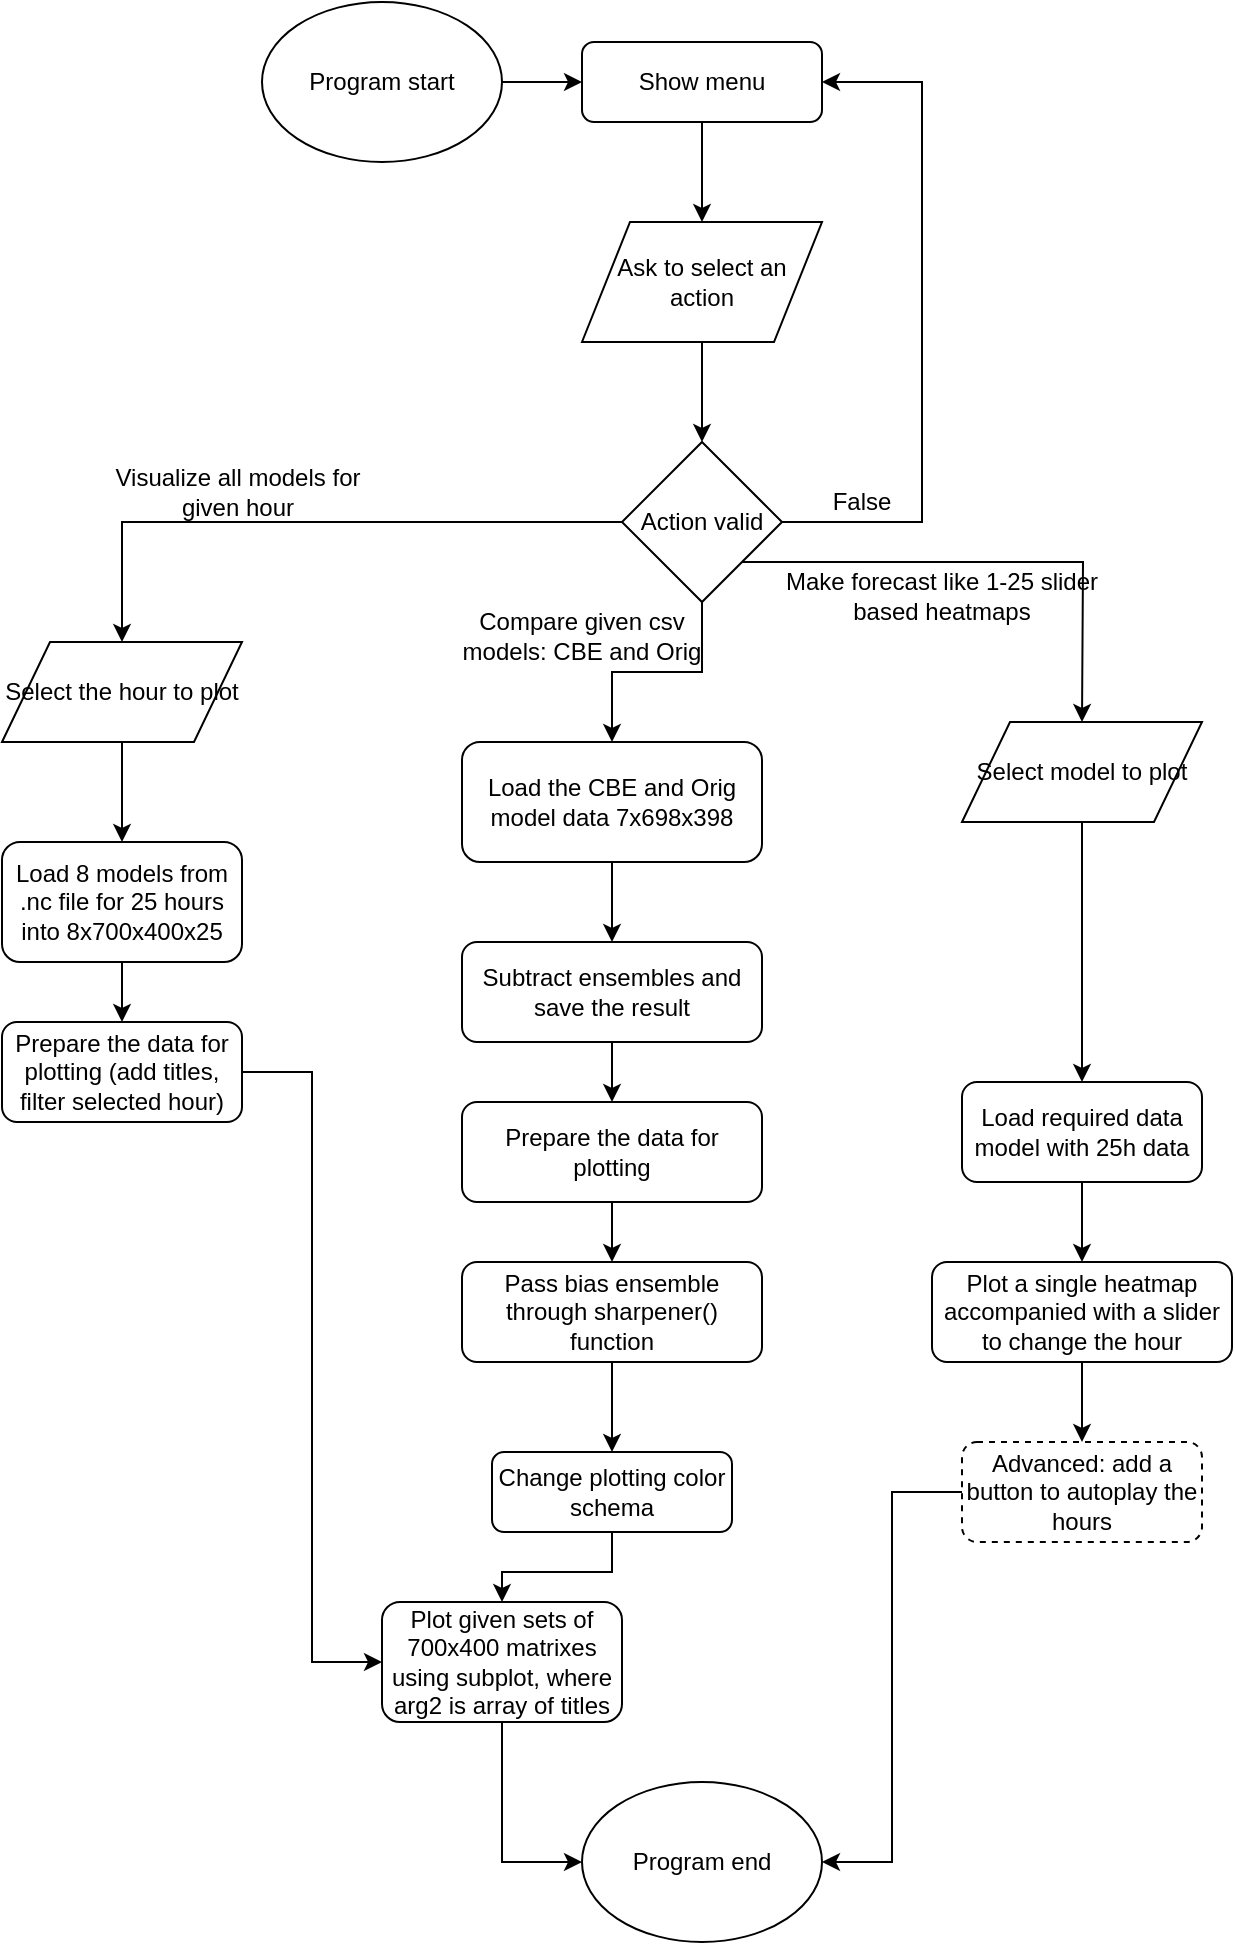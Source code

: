 <mxfile version="12.6.5" type="device"><diagram id="C5RBs43oDa-KdzZeNtuy" name="Page-1"><mxGraphModel dx="1024" dy="601" grid="1" gridSize="10" guides="1" tooltips="1" connect="1" arrows="1" fold="1" page="1" pageScale="1" pageWidth="827" pageHeight="1169" math="0" shadow="0"><root><mxCell id="WIyWlLk6GJQsqaUBKTNV-0"/><mxCell id="WIyWlLk6GJQsqaUBKTNV-1" parent="WIyWlLk6GJQsqaUBKTNV-0"/><mxCell id="qmpCMSdaC15GyVTZLOmy-4" style="edgeStyle=orthogonalEdgeStyle;rounded=0;orthogonalLoop=1;jettySize=auto;html=1;" parent="WIyWlLk6GJQsqaUBKTNV-1" source="qmpCMSdaC15GyVTZLOmy-0" target="qmpCMSdaC15GyVTZLOmy-3" edge="1"><mxGeometry relative="1" as="geometry"/></mxCell><mxCell id="qmpCMSdaC15GyVTZLOmy-0" value="Show menu" style="rounded=1;whiteSpace=wrap;html=1;" parent="WIyWlLk6GJQsqaUBKTNV-1" vertex="1"><mxGeometry x="340" y="180" width="120" height="40" as="geometry"/></mxCell><mxCell id="qmpCMSdaC15GyVTZLOmy-2" style="edgeStyle=orthogonalEdgeStyle;rounded=0;orthogonalLoop=1;jettySize=auto;html=1;" parent="WIyWlLk6GJQsqaUBKTNV-1" source="qmpCMSdaC15GyVTZLOmy-1" target="qmpCMSdaC15GyVTZLOmy-0" edge="1"><mxGeometry relative="1" as="geometry"/></mxCell><mxCell id="qmpCMSdaC15GyVTZLOmy-1" value="Program start" style="ellipse;whiteSpace=wrap;html=1;" parent="WIyWlLk6GJQsqaUBKTNV-1" vertex="1"><mxGeometry x="180" y="160" width="120" height="80" as="geometry"/></mxCell><mxCell id="qmpCMSdaC15GyVTZLOmy-8" style="edgeStyle=orthogonalEdgeStyle;rounded=0;orthogonalLoop=1;jettySize=auto;html=1;" parent="WIyWlLk6GJQsqaUBKTNV-1" source="qmpCMSdaC15GyVTZLOmy-3" target="qmpCMSdaC15GyVTZLOmy-5" edge="1"><mxGeometry relative="1" as="geometry"/></mxCell><mxCell id="qmpCMSdaC15GyVTZLOmy-3" value="Ask to select an action" style="shape=parallelogram;perimeter=parallelogramPerimeter;whiteSpace=wrap;html=1;" parent="WIyWlLk6GJQsqaUBKTNV-1" vertex="1"><mxGeometry x="340" y="270" width="120" height="60" as="geometry"/></mxCell><mxCell id="qmpCMSdaC15GyVTZLOmy-6" style="edgeStyle=orthogonalEdgeStyle;rounded=0;orthogonalLoop=1;jettySize=auto;html=1;entryX=1;entryY=0.5;entryDx=0;entryDy=0;" parent="WIyWlLk6GJQsqaUBKTNV-1" source="qmpCMSdaC15GyVTZLOmy-5" target="qmpCMSdaC15GyVTZLOmy-0" edge="1"><mxGeometry relative="1" as="geometry"><Array as="points"><mxPoint x="510" y="420"/><mxPoint x="510" y="200"/></Array></mxGeometry></mxCell><mxCell id="qmpCMSdaC15GyVTZLOmy-27" style="edgeStyle=orthogonalEdgeStyle;rounded=0;orthogonalLoop=1;jettySize=auto;html=1;entryX=0.5;entryY=0;entryDx=0;entryDy=0;" parent="WIyWlLk6GJQsqaUBKTNV-1" source="qmpCMSdaC15GyVTZLOmy-5" target="qmpCMSdaC15GyVTZLOmy-26" edge="1"><mxGeometry relative="1" as="geometry"/></mxCell><mxCell id="qmpCMSdaC15GyVTZLOmy-31" style="edgeStyle=orthogonalEdgeStyle;rounded=0;orthogonalLoop=1;jettySize=auto;html=1;" parent="WIyWlLk6GJQsqaUBKTNV-1" source="qmpCMSdaC15GyVTZLOmy-5" target="qmpCMSdaC15GyVTZLOmy-30" edge="1"><mxGeometry relative="1" as="geometry"/></mxCell><mxCell id="qmpCMSdaC15GyVTZLOmy-46" style="edgeStyle=orthogonalEdgeStyle;rounded=0;orthogonalLoop=1;jettySize=auto;html=1;exitX=1;exitY=1;exitDx=0;exitDy=0;" parent="WIyWlLk6GJQsqaUBKTNV-1" source="qmpCMSdaC15GyVTZLOmy-5" edge="1"><mxGeometry relative="1" as="geometry"><mxPoint x="590" y="520" as="targetPoint"/></mxGeometry></mxCell><mxCell id="qmpCMSdaC15GyVTZLOmy-5" value="Action valid" style="rhombus;whiteSpace=wrap;html=1;" parent="WIyWlLk6GJQsqaUBKTNV-1" vertex="1"><mxGeometry x="360" y="380" width="80" height="80" as="geometry"/></mxCell><mxCell id="qmpCMSdaC15GyVTZLOmy-7" value="False" style="text;html=1;strokeColor=none;fillColor=none;align=center;verticalAlign=middle;whiteSpace=wrap;rounded=0;" parent="WIyWlLk6GJQsqaUBKTNV-1" vertex="1"><mxGeometry x="460" y="400" width="40" height="20" as="geometry"/></mxCell><mxCell id="qmpCMSdaC15GyVTZLOmy-17" style="edgeStyle=orthogonalEdgeStyle;rounded=0;orthogonalLoop=1;jettySize=auto;html=1;" parent="WIyWlLk6GJQsqaUBKTNV-1" source="qmpCMSdaC15GyVTZLOmy-14" target="qmpCMSdaC15GyVTZLOmy-15" edge="1"><mxGeometry relative="1" as="geometry"/></mxCell><mxCell id="qmpCMSdaC15GyVTZLOmy-14" value="Load 8 models from .nc file for 25 hours into 8x700x400x25" style="rounded=1;whiteSpace=wrap;html=1;" parent="WIyWlLk6GJQsqaUBKTNV-1" vertex="1"><mxGeometry x="50" y="580" width="120" height="60" as="geometry"/></mxCell><mxCell id="qmpCMSdaC15GyVTZLOmy-43" style="edgeStyle=orthogonalEdgeStyle;rounded=0;orthogonalLoop=1;jettySize=auto;html=1;entryX=0;entryY=0.5;entryDx=0;entryDy=0;" parent="WIyWlLk6GJQsqaUBKTNV-1" source="qmpCMSdaC15GyVTZLOmy-15" target="qmpCMSdaC15GyVTZLOmy-16" edge="1"><mxGeometry relative="1" as="geometry"/></mxCell><mxCell id="qmpCMSdaC15GyVTZLOmy-15" value="Prepare the data for plotting (add titles, filter selected hour)" style="rounded=1;whiteSpace=wrap;html=1;" parent="WIyWlLk6GJQsqaUBKTNV-1" vertex="1"><mxGeometry x="50" y="670" width="120" height="50" as="geometry"/></mxCell><mxCell id="qmpCMSdaC15GyVTZLOmy-59" style="edgeStyle=orthogonalEdgeStyle;rounded=0;orthogonalLoop=1;jettySize=auto;html=1;entryX=0;entryY=0.5;entryDx=0;entryDy=0;" parent="WIyWlLk6GJQsqaUBKTNV-1" source="qmpCMSdaC15GyVTZLOmy-16" target="qmpCMSdaC15GyVTZLOmy-58" edge="1"><mxGeometry relative="1" as="geometry"/></mxCell><mxCell id="qmpCMSdaC15GyVTZLOmy-16" value="Plot given sets of 700x400 matrixes using subplot, where arg2 is array of titles" style="rounded=1;whiteSpace=wrap;html=1;" parent="WIyWlLk6GJQsqaUBKTNV-1" vertex="1"><mxGeometry x="240" y="960" width="120" height="60" as="geometry"/></mxCell><mxCell id="qmpCMSdaC15GyVTZLOmy-24" value="Visualize all models for given hour" style="text;html=1;strokeColor=none;fillColor=none;align=center;verticalAlign=middle;whiteSpace=wrap;rounded=0;" parent="WIyWlLk6GJQsqaUBKTNV-1" vertex="1"><mxGeometry x="103" y="395" width="130" height="20" as="geometry"/></mxCell><mxCell id="qmpCMSdaC15GyVTZLOmy-29" style="edgeStyle=orthogonalEdgeStyle;rounded=0;orthogonalLoop=1;jettySize=auto;html=1;" parent="WIyWlLk6GJQsqaUBKTNV-1" source="qmpCMSdaC15GyVTZLOmy-26" target="qmpCMSdaC15GyVTZLOmy-14" edge="1"><mxGeometry relative="1" as="geometry"/></mxCell><mxCell id="qmpCMSdaC15GyVTZLOmy-26" value="Select the hour to plot" style="shape=parallelogram;perimeter=parallelogramPerimeter;whiteSpace=wrap;html=1;" parent="WIyWlLk6GJQsqaUBKTNV-1" vertex="1"><mxGeometry x="50" y="480" width="120" height="50" as="geometry"/></mxCell><mxCell id="qmpCMSdaC15GyVTZLOmy-35" style="edgeStyle=orthogonalEdgeStyle;rounded=0;orthogonalLoop=1;jettySize=auto;html=1;entryX=0.5;entryY=0;entryDx=0;entryDy=0;" parent="WIyWlLk6GJQsqaUBKTNV-1" source="qmpCMSdaC15GyVTZLOmy-30" target="qmpCMSdaC15GyVTZLOmy-34" edge="1"><mxGeometry relative="1" as="geometry"/></mxCell><mxCell id="qmpCMSdaC15GyVTZLOmy-30" value="Load the CBE and Orig model data 7x698x398" style="rounded=1;whiteSpace=wrap;html=1;" parent="WIyWlLk6GJQsqaUBKTNV-1" vertex="1"><mxGeometry x="280" y="530" width="150" height="60" as="geometry"/></mxCell><mxCell id="qmpCMSdaC15GyVTZLOmy-33" value="Compare given csv models: CBE and Orig" style="text;html=1;strokeColor=none;fillColor=none;align=center;verticalAlign=middle;whiteSpace=wrap;rounded=0;" parent="WIyWlLk6GJQsqaUBKTNV-1" vertex="1"><mxGeometry x="270" y="467" width="140" height="20" as="geometry"/></mxCell><mxCell id="qmpCMSdaC15GyVTZLOmy-38" style="edgeStyle=orthogonalEdgeStyle;rounded=0;orthogonalLoop=1;jettySize=auto;html=1;entryX=0.5;entryY=0;entryDx=0;entryDy=0;" parent="WIyWlLk6GJQsqaUBKTNV-1" source="qmpCMSdaC15GyVTZLOmy-34" target="qmpCMSdaC15GyVTZLOmy-36" edge="1"><mxGeometry relative="1" as="geometry"/></mxCell><mxCell id="qmpCMSdaC15GyVTZLOmy-34" value="Subtract ensembles and save the result" style="rounded=1;whiteSpace=wrap;html=1;" parent="WIyWlLk6GJQsqaUBKTNV-1" vertex="1"><mxGeometry x="280" y="630" width="150" height="50" as="geometry"/></mxCell><mxCell id="0oOCFFcCjCsHMSz77JZo-1" style="edgeStyle=orthogonalEdgeStyle;rounded=0;orthogonalLoop=1;jettySize=auto;html=1;" edge="1" parent="WIyWlLk6GJQsqaUBKTNV-1" source="qmpCMSdaC15GyVTZLOmy-36" target="0oOCFFcCjCsHMSz77JZo-0"><mxGeometry relative="1" as="geometry"/></mxCell><mxCell id="qmpCMSdaC15GyVTZLOmy-36" value="Prepare the data for plotting" style="rounded=1;whiteSpace=wrap;html=1;" parent="WIyWlLk6GJQsqaUBKTNV-1" vertex="1"><mxGeometry x="280" y="710" width="150" height="50" as="geometry"/></mxCell><mxCell id="qmpCMSdaC15GyVTZLOmy-42" style="edgeStyle=orthogonalEdgeStyle;rounded=0;orthogonalLoop=1;jettySize=auto;html=1;" parent="WIyWlLk6GJQsqaUBKTNV-1" source="qmpCMSdaC15GyVTZLOmy-40" target="qmpCMSdaC15GyVTZLOmy-16" edge="1"><mxGeometry relative="1" as="geometry"/></mxCell><mxCell id="qmpCMSdaC15GyVTZLOmy-40" value="Change plotting color schema" style="rounded=1;whiteSpace=wrap;html=1;" parent="WIyWlLk6GJQsqaUBKTNV-1" vertex="1"><mxGeometry x="295" y="885" width="120" height="40" as="geometry"/></mxCell><mxCell id="qmpCMSdaC15GyVTZLOmy-47" value="Make forecast like 1-25 slider based heatmaps" style="text;html=1;strokeColor=none;fillColor=none;align=center;verticalAlign=middle;whiteSpace=wrap;rounded=0;" parent="WIyWlLk6GJQsqaUBKTNV-1" vertex="1"><mxGeometry x="440" y="447" width="160" height="20" as="geometry"/></mxCell><mxCell id="0oOCFFcCjCsHMSz77JZo-4" style="edgeStyle=orthogonalEdgeStyle;rounded=0;orthogonalLoop=1;jettySize=auto;html=1;" edge="1" parent="WIyWlLk6GJQsqaUBKTNV-1" source="qmpCMSdaC15GyVTZLOmy-49" target="qmpCMSdaC15GyVTZLOmy-52"><mxGeometry relative="1" as="geometry"/></mxCell><mxCell id="qmpCMSdaC15GyVTZLOmy-49" value="Select model to plot" style="shape=parallelogram;perimeter=parallelogramPerimeter;whiteSpace=wrap;html=1;" parent="WIyWlLk6GJQsqaUBKTNV-1" vertex="1"><mxGeometry x="530" y="520" width="120" height="50" as="geometry"/></mxCell><mxCell id="qmpCMSdaC15GyVTZLOmy-55" style="edgeStyle=orthogonalEdgeStyle;rounded=0;orthogonalLoop=1;jettySize=auto;html=1;entryX=0.5;entryY=0;entryDx=0;entryDy=0;" parent="WIyWlLk6GJQsqaUBKTNV-1" source="qmpCMSdaC15GyVTZLOmy-52" target="qmpCMSdaC15GyVTZLOmy-54" edge="1"><mxGeometry relative="1" as="geometry"/></mxCell><mxCell id="qmpCMSdaC15GyVTZLOmy-52" value="Load required data model with 25h data" style="rounded=1;whiteSpace=wrap;html=1;" parent="WIyWlLk6GJQsqaUBKTNV-1" vertex="1"><mxGeometry x="530" y="700" width="120" height="50" as="geometry"/></mxCell><mxCell id="qmpCMSdaC15GyVTZLOmy-57" style="edgeStyle=orthogonalEdgeStyle;rounded=0;orthogonalLoop=1;jettySize=auto;html=1;" parent="WIyWlLk6GJQsqaUBKTNV-1" source="qmpCMSdaC15GyVTZLOmy-54" target="qmpCMSdaC15GyVTZLOmy-56" edge="1"><mxGeometry relative="1" as="geometry"/></mxCell><mxCell id="qmpCMSdaC15GyVTZLOmy-54" value="Plot a single heatmap accompanied with a slider to change the hour" style="rounded=1;whiteSpace=wrap;html=1;" parent="WIyWlLk6GJQsqaUBKTNV-1" vertex="1"><mxGeometry x="515" y="790" width="150" height="50" as="geometry"/></mxCell><mxCell id="qmpCMSdaC15GyVTZLOmy-60" style="edgeStyle=orthogonalEdgeStyle;rounded=0;orthogonalLoop=1;jettySize=auto;html=1;entryX=1;entryY=0.5;entryDx=0;entryDy=0;" parent="WIyWlLk6GJQsqaUBKTNV-1" source="qmpCMSdaC15GyVTZLOmy-56" target="qmpCMSdaC15GyVTZLOmy-58" edge="1"><mxGeometry relative="1" as="geometry"/></mxCell><mxCell id="qmpCMSdaC15GyVTZLOmy-56" value="Advanced: add a button to autoplay the hours" style="rounded=1;whiteSpace=wrap;html=1;dashed=1;" parent="WIyWlLk6GJQsqaUBKTNV-1" vertex="1"><mxGeometry x="530" y="880" width="120" height="50" as="geometry"/></mxCell><mxCell id="qmpCMSdaC15GyVTZLOmy-58" value="Program end" style="ellipse;whiteSpace=wrap;html=1;" parent="WIyWlLk6GJQsqaUBKTNV-1" vertex="1"><mxGeometry x="340" y="1050" width="120" height="80" as="geometry"/></mxCell><mxCell id="0oOCFFcCjCsHMSz77JZo-2" style="edgeStyle=orthogonalEdgeStyle;rounded=0;orthogonalLoop=1;jettySize=auto;html=1;" edge="1" parent="WIyWlLk6GJQsqaUBKTNV-1" source="0oOCFFcCjCsHMSz77JZo-0" target="qmpCMSdaC15GyVTZLOmy-40"><mxGeometry relative="1" as="geometry"/></mxCell><mxCell id="0oOCFFcCjCsHMSz77JZo-0" value="Pass bias ensemble through sharpener() function" style="rounded=1;whiteSpace=wrap;html=1;" vertex="1" parent="WIyWlLk6GJQsqaUBKTNV-1"><mxGeometry x="280" y="790" width="150" height="50" as="geometry"/></mxCell></root></mxGraphModel></diagram></mxfile>